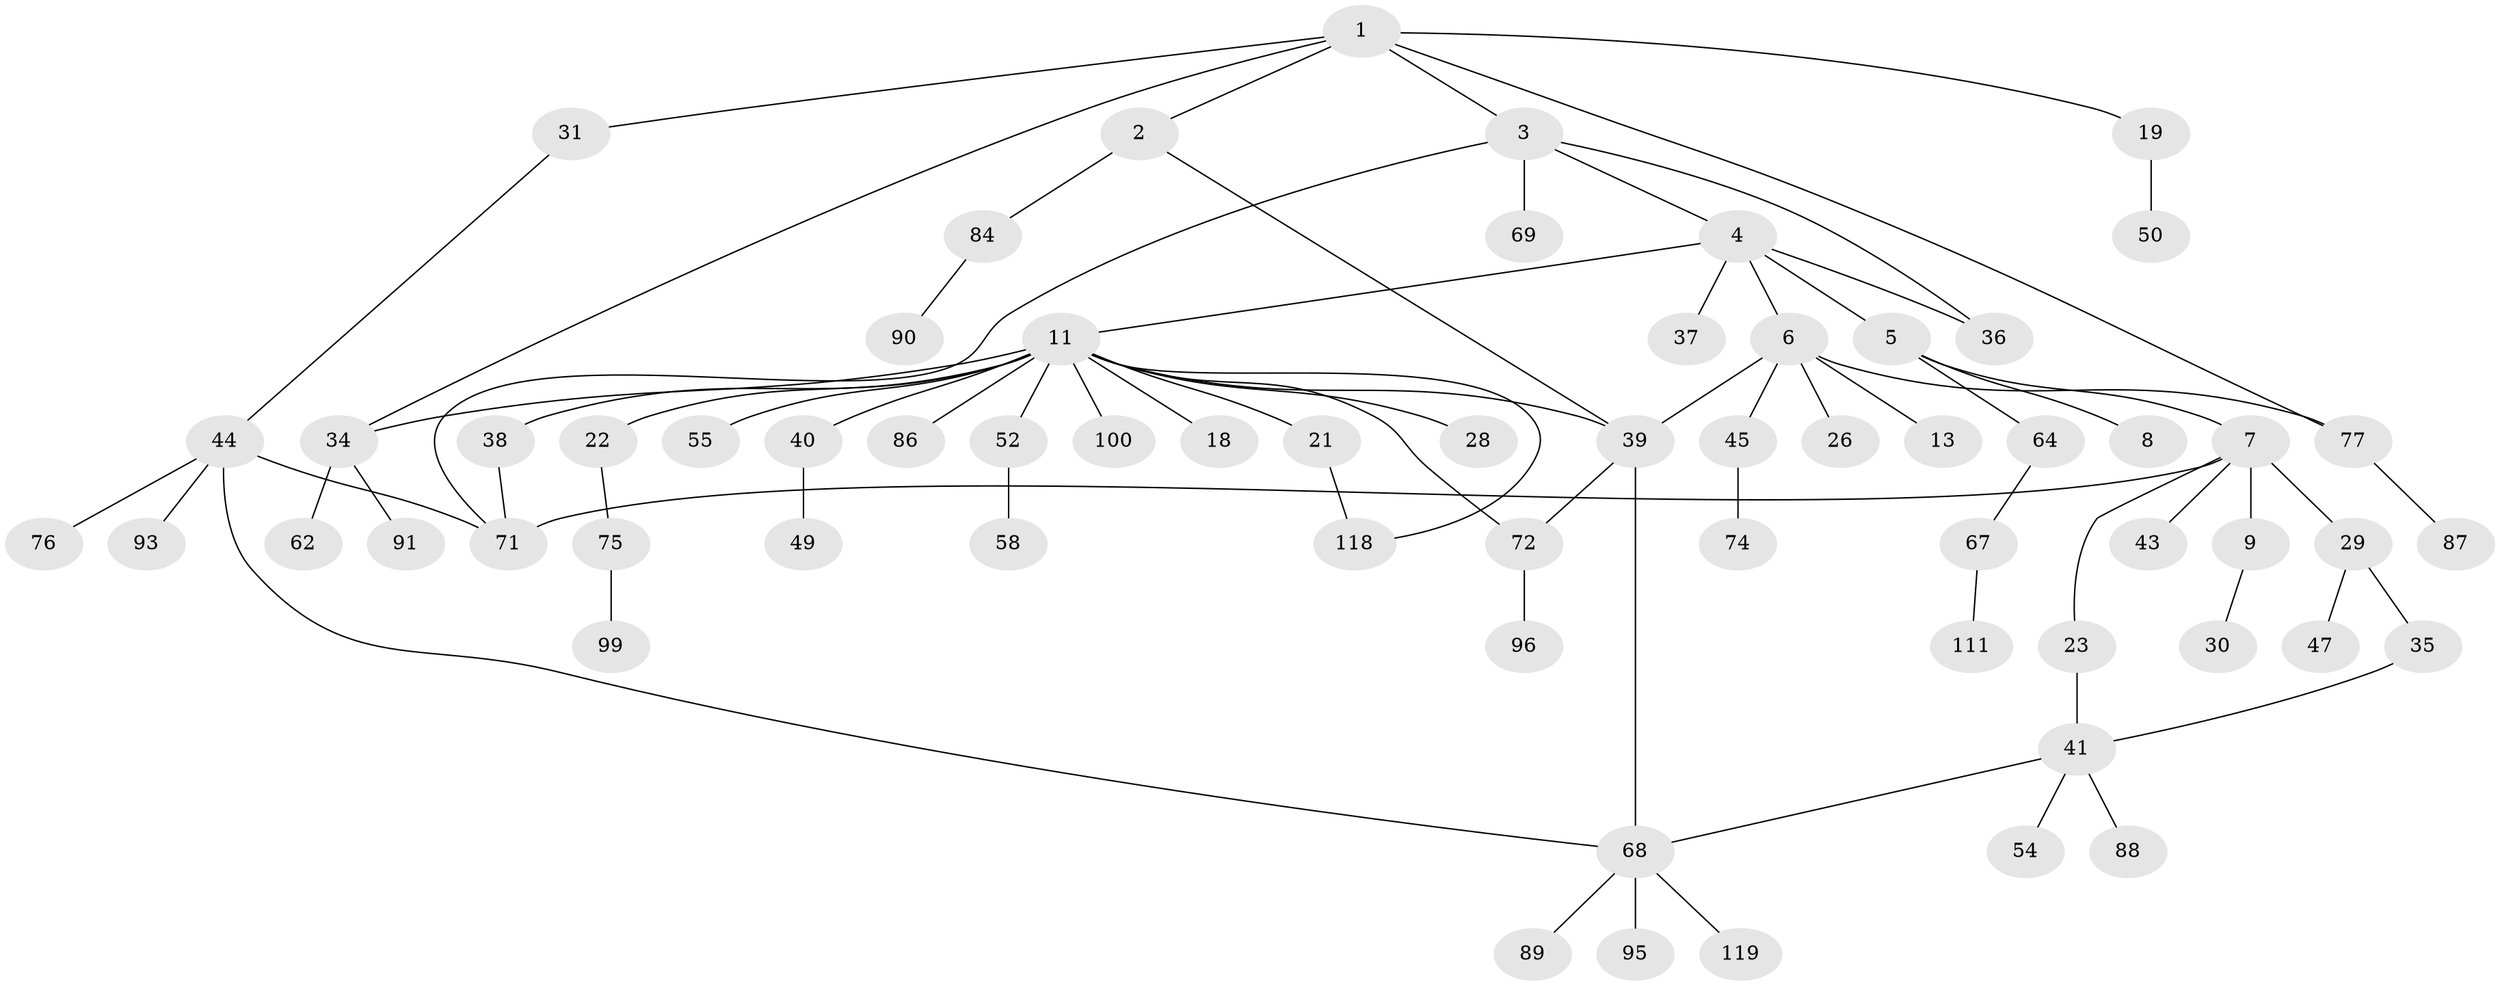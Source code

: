 // original degree distribution, {7: 0.015267175572519083, 3: 0.15267175572519084, 5: 0.022900763358778626, 6: 0.03816793893129771, 4: 0.07633587786259542, 1: 0.4198473282442748, 2: 0.2748091603053435}
// Generated by graph-tools (version 1.1) at 2025/16/03/04/25 18:16:59]
// undirected, 65 vertices, 77 edges
graph export_dot {
graph [start="1"]
  node [color=gray90,style=filled];
  1 [super="+81"];
  2;
  3;
  4;
  5;
  6 [super="+14"];
  7 [super="+10"];
  8;
  9 [super="+16"];
  11 [super="+12+15+63+20"];
  13 [super="+24+53"];
  18;
  19 [super="+113+27+25"];
  21 [super="+82+123+108"];
  22;
  23 [super="+83+105"];
  26;
  28;
  29;
  30 [super="+56"];
  31;
  34 [super="+42+46"];
  35;
  36 [super="+65+70+94"];
  37 [super="+57"];
  38;
  39 [super="+80"];
  40;
  41 [super="+48+51+126"];
  43;
  44 [super="+60"];
  45 [super="+59"];
  47;
  49;
  50;
  52 [super="+61"];
  54 [super="+66"];
  55;
  58;
  62 [super="+109"];
  64;
  67;
  68;
  69;
  71 [super="+78+127"];
  72;
  74;
  75;
  76;
  77 [super="+97+92"];
  84;
  86;
  87 [super="+122"];
  88;
  89;
  90;
  91;
  93 [super="+102"];
  95;
  96 [super="+117+98"];
  99;
  100;
  111;
  118 [super="+129"];
  119;
  1 -- 2;
  1 -- 3;
  1 -- 19;
  1 -- 31;
  1 -- 77;
  1 -- 34;
  2 -- 84;
  2 -- 39;
  3 -- 4;
  3 -- 36;
  3 -- 69;
  3 -- 71;
  4 -- 5;
  4 -- 6;
  4 -- 11;
  4 -- 37;
  4 -- 36;
  5 -- 7;
  5 -- 8;
  5 -- 64;
  6 -- 13;
  6 -- 45;
  6 -- 26;
  6 -- 77;
  6 -- 39;
  7 -- 9;
  7 -- 23;
  7 -- 29;
  7 -- 71;
  7 -- 43;
  9 -- 30;
  11 -- 38;
  11 -- 100;
  11 -- 40;
  11 -- 72;
  11 -- 18;
  11 -- 21;
  11 -- 118;
  11 -- 22;
  11 -- 55;
  11 -- 28;
  11 -- 34;
  11 -- 52;
  11 -- 86;
  11 -- 39;
  19 -- 50;
  21 -- 118;
  22 -- 75;
  23 -- 41;
  29 -- 35;
  29 -- 47;
  31 -- 44;
  34 -- 62;
  34 -- 91;
  35 -- 41;
  38 -- 71;
  39 -- 72;
  39 -- 68;
  40 -- 49;
  41 -- 54;
  41 -- 88;
  41 -- 68;
  44 -- 76;
  44 -- 71;
  44 -- 93;
  44 -- 68;
  45 -- 74;
  52 -- 58;
  64 -- 67;
  67 -- 111;
  68 -- 89;
  68 -- 95;
  68 -- 119;
  72 -- 96;
  75 -- 99;
  77 -- 87;
  84 -- 90;
}
